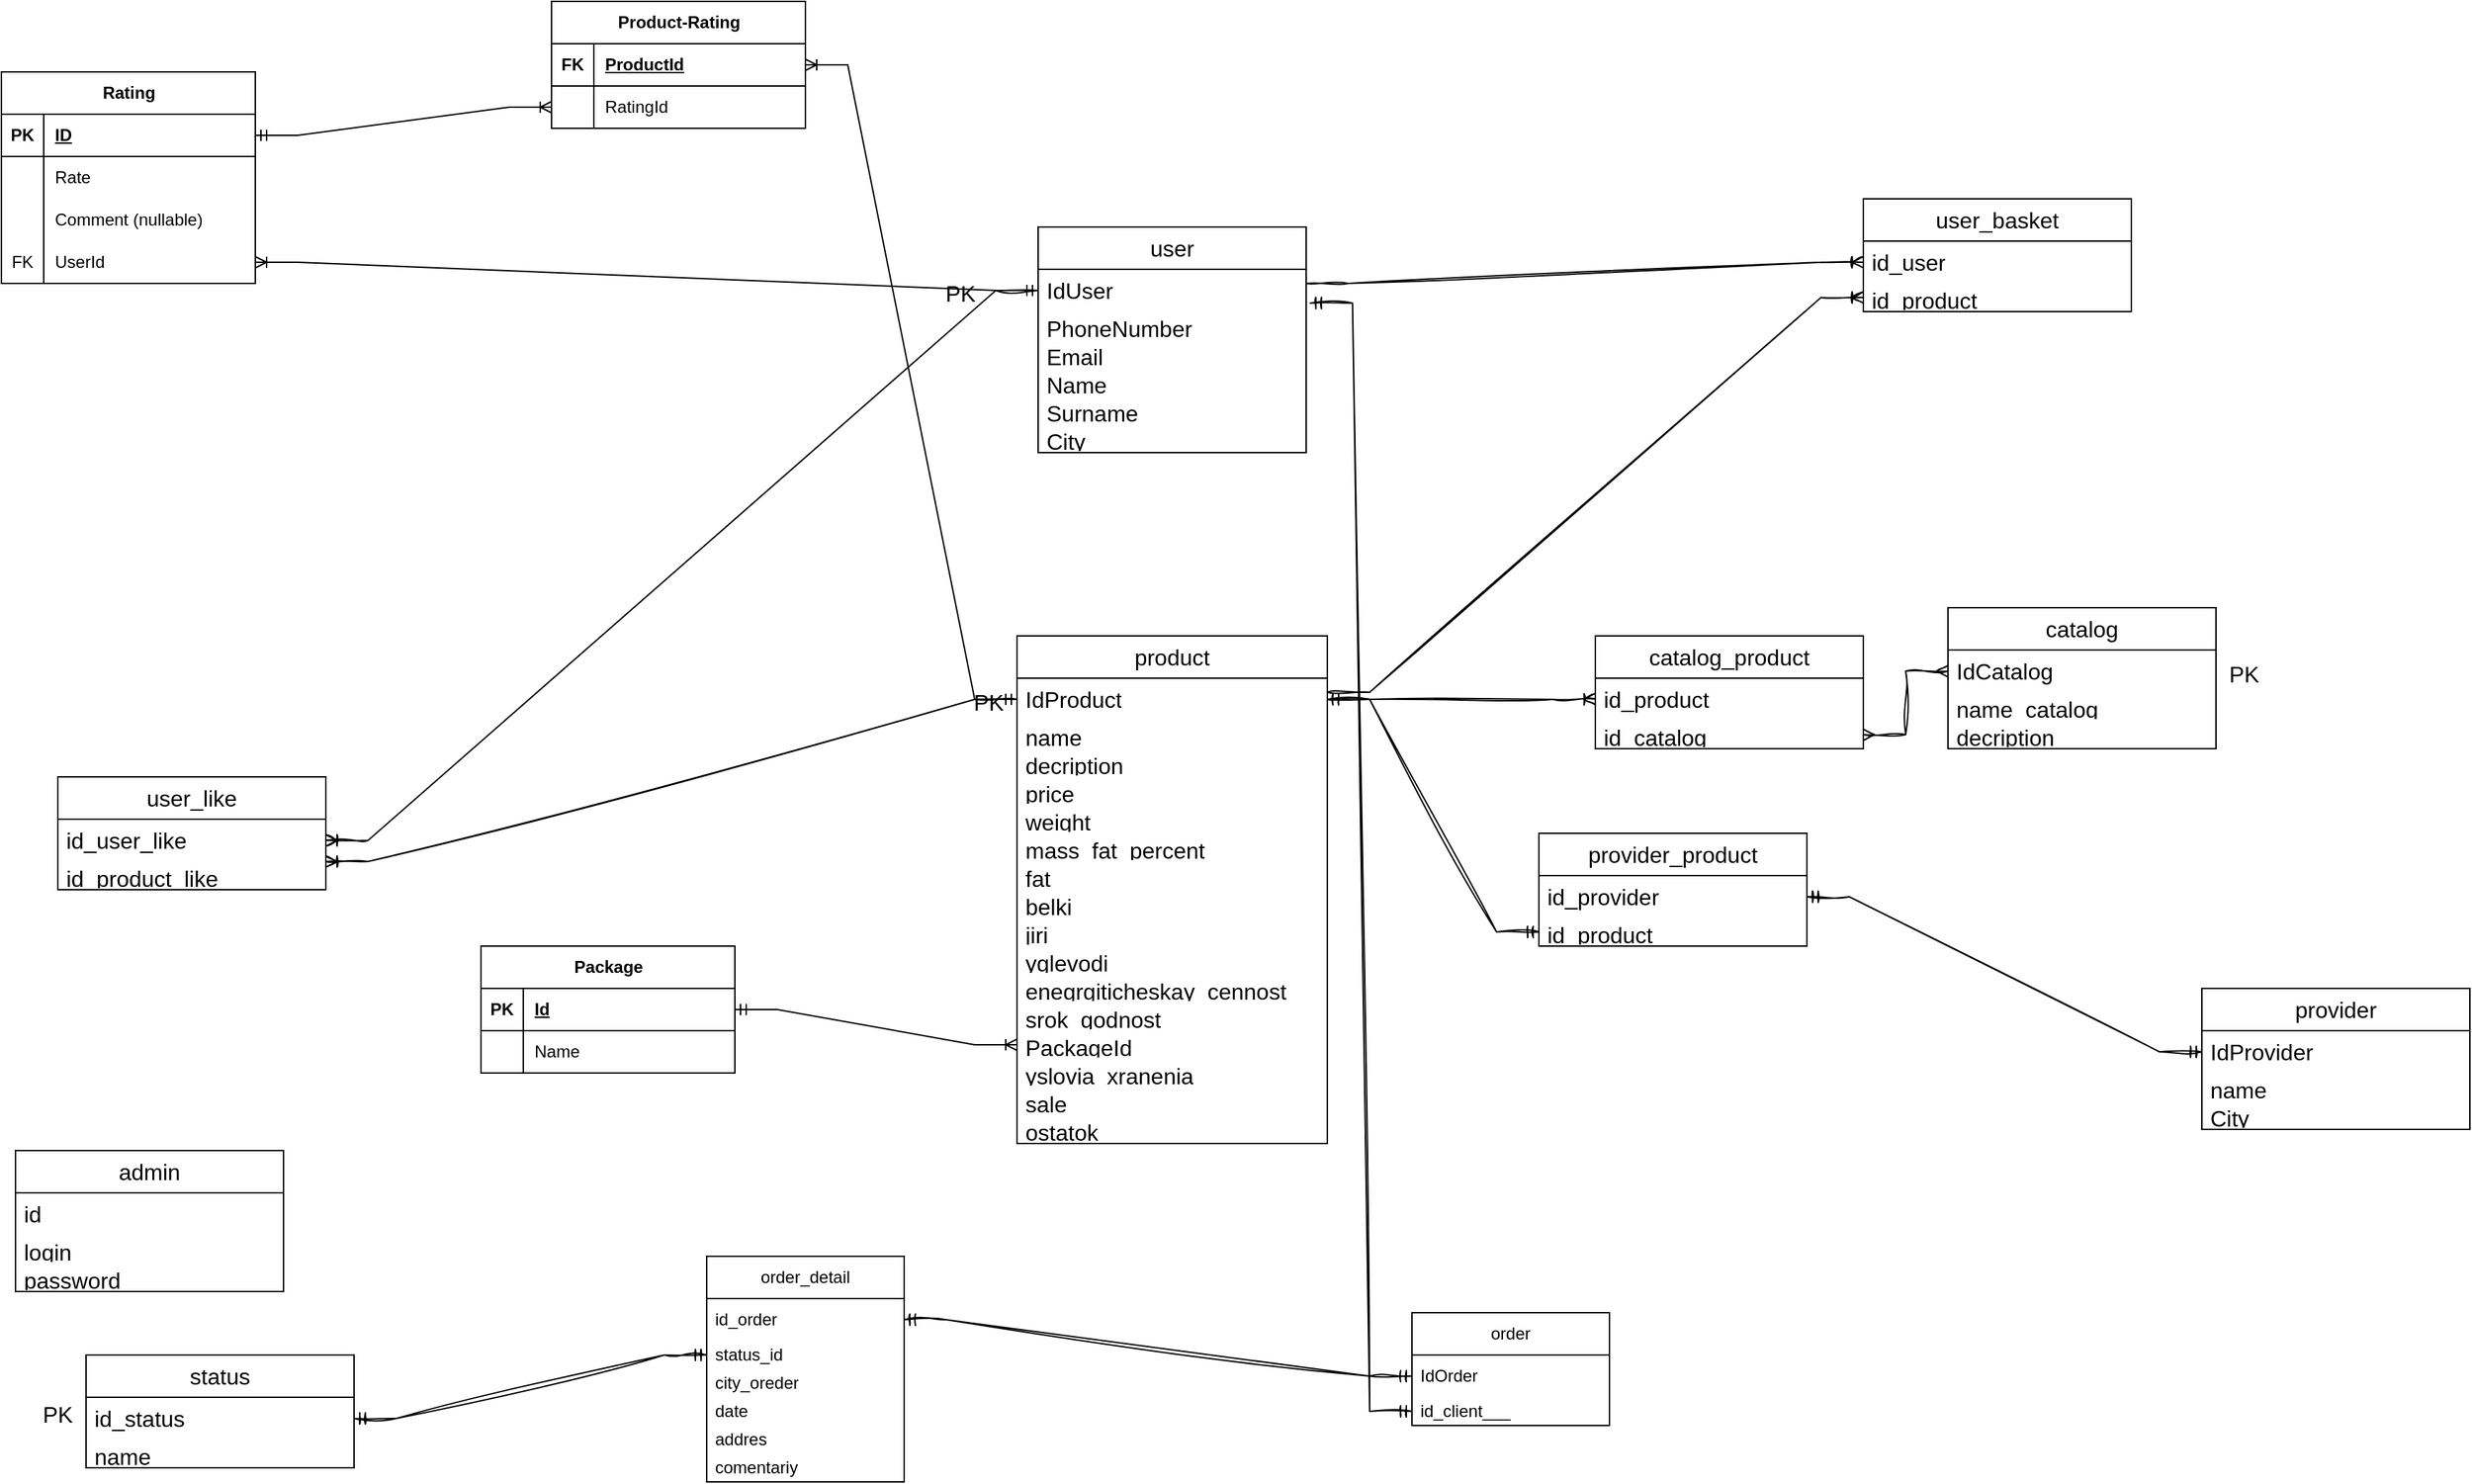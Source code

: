 <mxfile version="22.0.4" type="device">
  <diagram name="Страница — 1" id="9WhRX4E4JsD9WBq3eTZg">
    <mxGraphModel dx="1701" dy="1611" grid="1" gridSize="10" guides="1" tooltips="1" connect="1" arrows="1" fold="1" page="1" pageScale="1" pageWidth="827" pageHeight="1169" math="0" shadow="0">
      <root>
        <mxCell id="0" />
        <mxCell id="1" parent="0" />
        <mxCell id="KAhlrAzQ4yPMb8R67TAE-7" value="user" style="swimlane;fontStyle=0;childLayout=stackLayout;horizontal=1;startSize=30;horizontalStack=0;resizeParent=1;resizeParentMax=0;resizeLast=0;collapsible=1;marginBottom=0;whiteSpace=wrap;html=1;hachureGap=4;fontFamily=Helvetica;fontSize=16;" parent="1" vertex="1">
          <mxGeometry x="295" y="-120" width="190" height="160" as="geometry" />
        </mxCell>
        <mxCell id="KAhlrAzQ4yPMb8R67TAE-8" value="IdUser" style="text;strokeColor=none;fillColor=none;align=left;verticalAlign=middle;spacingLeft=4;spacingRight=4;overflow=hidden;points=[[0,0.5],[1,0.5]];portConstraint=eastwest;rotatable=0;whiteSpace=wrap;html=1;fontSize=16;fontFamily=Helvetica;" parent="KAhlrAzQ4yPMb8R67TAE-7" vertex="1">
          <mxGeometry y="30" width="190" height="30" as="geometry" />
        </mxCell>
        <mxCell id="KAhlrAzQ4yPMb8R67TAE-9" value="PhoneNumber" style="text;strokeColor=none;fillColor=none;align=left;verticalAlign=middle;spacingLeft=4;spacingRight=4;overflow=hidden;points=[[0,0.5],[1,0.5]];portConstraint=eastwest;rotatable=0;whiteSpace=wrap;html=1;fontSize=16;fontFamily=Helvetica;" parent="KAhlrAzQ4yPMb8R67TAE-7" vertex="1">
          <mxGeometry y="60" width="190" height="20" as="geometry" />
        </mxCell>
        <mxCell id="KAhlrAzQ4yPMb8R67TAE-10" value="Email" style="text;strokeColor=none;fillColor=none;align=left;verticalAlign=middle;spacingLeft=4;spacingRight=4;overflow=hidden;points=[[0,0.5],[1,0.5]];portConstraint=eastwest;rotatable=0;whiteSpace=wrap;html=1;fontSize=16;fontFamily=Helvetica;" parent="KAhlrAzQ4yPMb8R67TAE-7" vertex="1">
          <mxGeometry y="80" width="190" height="20" as="geometry" />
        </mxCell>
        <mxCell id="KAhlrAzQ4yPMb8R67TAE-11" value="Name" style="text;strokeColor=none;fillColor=none;align=left;verticalAlign=middle;spacingLeft=4;spacingRight=4;overflow=hidden;points=[[0,0.5],[1,0.5]];portConstraint=eastwest;rotatable=0;whiteSpace=wrap;html=1;fontSize=16;fontFamily=Helvetica;" parent="KAhlrAzQ4yPMb8R67TAE-7" vertex="1">
          <mxGeometry y="100" width="190" height="20" as="geometry" />
        </mxCell>
        <mxCell id="KAhlrAzQ4yPMb8R67TAE-12" value="Surname" style="text;strokeColor=none;fillColor=none;align=left;verticalAlign=middle;spacingLeft=4;spacingRight=4;overflow=hidden;points=[[0,0.5],[1,0.5]];portConstraint=eastwest;rotatable=0;whiteSpace=wrap;html=1;fontSize=16;fontFamily=Helvetica;" parent="KAhlrAzQ4yPMb8R67TAE-7" vertex="1">
          <mxGeometry y="120" width="190" height="20" as="geometry" />
        </mxCell>
        <mxCell id="KAhlrAzQ4yPMb8R67TAE-13" value="City" style="text;strokeColor=none;fillColor=none;align=left;verticalAlign=middle;spacingLeft=4;spacingRight=4;overflow=hidden;points=[[0,0.5],[1,0.5]];portConstraint=eastwest;rotatable=0;whiteSpace=wrap;html=1;fontSize=16;fontFamily=Helvetica;" parent="KAhlrAzQ4yPMb8R67TAE-7" vertex="1">
          <mxGeometry y="140" width="190" height="20" as="geometry" />
        </mxCell>
        <mxCell id="KAhlrAzQ4yPMb8R67TAE-14" value="admin" style="swimlane;fontStyle=0;childLayout=stackLayout;horizontal=1;startSize=30;horizontalStack=0;resizeParent=1;resizeParentMax=0;resizeLast=0;collapsible=1;marginBottom=0;whiteSpace=wrap;html=1;hachureGap=4;fontFamily=Helvetica;fontSize=16;" parent="1" vertex="1">
          <mxGeometry x="-430" y="535" width="190" height="100" as="geometry" />
        </mxCell>
        <mxCell id="KAhlrAzQ4yPMb8R67TAE-15" value="id" style="text;strokeColor=none;fillColor=none;align=left;verticalAlign=middle;spacingLeft=4;spacingRight=4;overflow=hidden;points=[[0,0.5],[1,0.5]];portConstraint=eastwest;rotatable=0;whiteSpace=wrap;html=1;fontSize=16;fontFamily=Helvetica;" parent="KAhlrAzQ4yPMb8R67TAE-14" vertex="1">
          <mxGeometry y="30" width="190" height="30" as="geometry" />
        </mxCell>
        <mxCell id="KAhlrAzQ4yPMb8R67TAE-17" value="login" style="text;strokeColor=none;fillColor=none;align=left;verticalAlign=middle;spacingLeft=4;spacingRight=4;overflow=hidden;points=[[0,0.5],[1,0.5]];portConstraint=eastwest;rotatable=0;whiteSpace=wrap;html=1;fontSize=16;fontFamily=Helvetica;" parent="KAhlrAzQ4yPMb8R67TAE-14" vertex="1">
          <mxGeometry y="60" width="190" height="20" as="geometry" />
        </mxCell>
        <mxCell id="KAhlrAzQ4yPMb8R67TAE-18" value="password" style="text;strokeColor=none;fillColor=none;align=left;verticalAlign=middle;spacingLeft=4;spacingRight=4;overflow=hidden;points=[[0,0.5],[1,0.5]];portConstraint=eastwest;rotatable=0;whiteSpace=wrap;html=1;fontSize=16;fontFamily=Helvetica;" parent="KAhlrAzQ4yPMb8R67TAE-14" vertex="1">
          <mxGeometry y="80" width="190" height="20" as="geometry" />
        </mxCell>
        <mxCell id="KAhlrAzQ4yPMb8R67TAE-21" value="user_basket" style="swimlane;fontStyle=0;childLayout=stackLayout;horizontal=1;startSize=30;horizontalStack=0;resizeParent=1;resizeParentMax=0;resizeLast=0;collapsible=1;marginBottom=0;whiteSpace=wrap;html=1;hachureGap=4;fontFamily=Helvetica;fontSize=16;" parent="1" vertex="1">
          <mxGeometry x="880" y="-140" width="190" height="80" as="geometry" />
        </mxCell>
        <mxCell id="KAhlrAzQ4yPMb8R67TAE-22" value="id_user" style="text;strokeColor=none;fillColor=none;align=left;verticalAlign=middle;spacingLeft=4;spacingRight=4;overflow=hidden;points=[[0,0.5],[1,0.5]];portConstraint=eastwest;rotatable=0;whiteSpace=wrap;html=1;fontSize=16;fontFamily=Helvetica;" parent="KAhlrAzQ4yPMb8R67TAE-21" vertex="1">
          <mxGeometry y="30" width="190" height="30" as="geometry" />
        </mxCell>
        <mxCell id="KAhlrAzQ4yPMb8R67TAE-23" value="id_product" style="text;strokeColor=none;fillColor=none;align=left;verticalAlign=middle;spacingLeft=4;spacingRight=4;overflow=hidden;points=[[0,0.5],[1,0.5]];portConstraint=eastwest;rotatable=0;whiteSpace=wrap;html=1;fontSize=16;fontFamily=Helvetica;" parent="KAhlrAzQ4yPMb8R67TAE-21" vertex="1">
          <mxGeometry y="60" width="190" height="20" as="geometry" />
        </mxCell>
        <mxCell id="KAhlrAzQ4yPMb8R67TAE-28" value="product" style="swimlane;fontStyle=0;childLayout=stackLayout;horizontal=1;startSize=30;horizontalStack=0;resizeParent=1;resizeParentMax=0;resizeLast=0;collapsible=1;marginBottom=0;whiteSpace=wrap;html=1;hachureGap=4;fontFamily=Helvetica;fontSize=16;" parent="1" vertex="1">
          <mxGeometry x="280" y="170" width="220" height="360" as="geometry" />
        </mxCell>
        <mxCell id="KAhlrAzQ4yPMb8R67TAE-29" value="IdProduct" style="text;strokeColor=none;fillColor=none;align=left;verticalAlign=middle;spacingLeft=4;spacingRight=4;overflow=hidden;points=[[0,0.5],[1,0.5]];portConstraint=eastwest;rotatable=0;whiteSpace=wrap;html=1;fontSize=16;fontFamily=Helvetica;" parent="KAhlrAzQ4yPMb8R67TAE-28" vertex="1">
          <mxGeometry y="30" width="220" height="30" as="geometry" />
        </mxCell>
        <mxCell id="KAhlrAzQ4yPMb8R67TAE-33" value="name" style="text;strokeColor=none;fillColor=none;align=left;verticalAlign=middle;spacingLeft=4;spacingRight=4;overflow=hidden;points=[[0,0.5],[1,0.5]];portConstraint=eastwest;rotatable=0;whiteSpace=wrap;html=1;fontSize=16;fontFamily=Helvetica;" parent="KAhlrAzQ4yPMb8R67TAE-28" vertex="1">
          <mxGeometry y="60" width="220" height="20" as="geometry" />
        </mxCell>
        <mxCell id="KAhlrAzQ4yPMb8R67TAE-30" value="decription" style="text;strokeColor=none;fillColor=none;align=left;verticalAlign=middle;spacingLeft=4;spacingRight=4;overflow=hidden;points=[[0,0.5],[1,0.5]];portConstraint=eastwest;rotatable=0;whiteSpace=wrap;html=1;fontSize=16;fontFamily=Helvetica;" parent="KAhlrAzQ4yPMb8R67TAE-28" vertex="1">
          <mxGeometry y="80" width="220" height="20" as="geometry" />
        </mxCell>
        <mxCell id="KAhlrAzQ4yPMb8R67TAE-34" value="price" style="text;strokeColor=none;fillColor=none;align=left;verticalAlign=middle;spacingLeft=4;spacingRight=4;overflow=hidden;points=[[0,0.5],[1,0.5]];portConstraint=eastwest;rotatable=0;whiteSpace=wrap;html=1;fontSize=16;fontFamily=Helvetica;" parent="KAhlrAzQ4yPMb8R67TAE-28" vertex="1">
          <mxGeometry y="100" width="220" height="20" as="geometry" />
        </mxCell>
        <mxCell id="KAhlrAzQ4yPMb8R67TAE-35" value="weight" style="text;strokeColor=none;fillColor=none;align=left;verticalAlign=middle;spacingLeft=4;spacingRight=4;overflow=hidden;points=[[0,0.5],[1,0.5]];portConstraint=eastwest;rotatable=0;whiteSpace=wrap;html=1;fontSize=16;fontFamily=Helvetica;" parent="KAhlrAzQ4yPMb8R67TAE-28" vertex="1">
          <mxGeometry y="120" width="220" height="20" as="geometry" />
        </mxCell>
        <mxCell id="KAhlrAzQ4yPMb8R67TAE-36" value="mass_fat_percent" style="text;strokeColor=none;fillColor=none;align=left;verticalAlign=middle;spacingLeft=4;spacingRight=4;overflow=hidden;points=[[0,0.5],[1,0.5]];portConstraint=eastwest;rotatable=0;whiteSpace=wrap;html=1;fontSize=16;fontFamily=Helvetica;" parent="KAhlrAzQ4yPMb8R67TAE-28" vertex="1">
          <mxGeometry y="140" width="220" height="20" as="geometry" />
        </mxCell>
        <mxCell id="KAhlrAzQ4yPMb8R67TAE-37" value="fat" style="text;strokeColor=none;fillColor=none;align=left;verticalAlign=middle;spacingLeft=4;spacingRight=4;overflow=hidden;points=[[0,0.5],[1,0.5]];portConstraint=eastwest;rotatable=0;whiteSpace=wrap;html=1;fontSize=16;fontFamily=Helvetica;" parent="KAhlrAzQ4yPMb8R67TAE-28" vertex="1">
          <mxGeometry y="160" width="220" height="20" as="geometry" />
        </mxCell>
        <mxCell id="KAhlrAzQ4yPMb8R67TAE-38" value="belki" style="text;strokeColor=none;fillColor=none;align=left;verticalAlign=middle;spacingLeft=4;spacingRight=4;overflow=hidden;points=[[0,0.5],[1,0.5]];portConstraint=eastwest;rotatable=0;whiteSpace=wrap;html=1;fontSize=16;fontFamily=Helvetica;" parent="KAhlrAzQ4yPMb8R67TAE-28" vertex="1">
          <mxGeometry y="180" width="220" height="20" as="geometry" />
        </mxCell>
        <mxCell id="KAhlrAzQ4yPMb8R67TAE-39" value="jiri" style="text;strokeColor=none;fillColor=none;align=left;verticalAlign=middle;spacingLeft=4;spacingRight=4;overflow=hidden;points=[[0,0.5],[1,0.5]];portConstraint=eastwest;rotatable=0;whiteSpace=wrap;html=1;fontSize=16;fontFamily=Helvetica;" parent="KAhlrAzQ4yPMb8R67TAE-28" vertex="1">
          <mxGeometry y="200" width="220" height="20" as="geometry" />
        </mxCell>
        <mxCell id="KAhlrAzQ4yPMb8R67TAE-40" value="yglevodi" style="text;strokeColor=none;fillColor=none;align=left;verticalAlign=middle;spacingLeft=4;spacingRight=4;overflow=hidden;points=[[0,0.5],[1,0.5]];portConstraint=eastwest;rotatable=0;whiteSpace=wrap;html=1;fontSize=16;fontFamily=Helvetica;" parent="KAhlrAzQ4yPMb8R67TAE-28" vertex="1">
          <mxGeometry y="220" width="220" height="20" as="geometry" />
        </mxCell>
        <mxCell id="KAhlrAzQ4yPMb8R67TAE-41" value="enegrgiticheskay_cennost" style="text;strokeColor=none;fillColor=none;align=left;verticalAlign=middle;spacingLeft=4;spacingRight=4;overflow=hidden;points=[[0,0.5],[1,0.5]];portConstraint=eastwest;rotatable=0;whiteSpace=wrap;html=1;fontSize=16;fontFamily=Helvetica;" parent="KAhlrAzQ4yPMb8R67TAE-28" vertex="1">
          <mxGeometry y="240" width="220" height="20" as="geometry" />
        </mxCell>
        <mxCell id="KAhlrAzQ4yPMb8R67TAE-42" value="srok_godnost" style="text;strokeColor=none;fillColor=none;align=left;verticalAlign=middle;spacingLeft=4;spacingRight=4;overflow=hidden;points=[[0,0.5],[1,0.5]];portConstraint=eastwest;rotatable=0;whiteSpace=wrap;html=1;fontSize=16;fontFamily=Helvetica;" parent="KAhlrAzQ4yPMb8R67TAE-28" vertex="1">
          <mxGeometry y="260" width="220" height="20" as="geometry" />
        </mxCell>
        <mxCell id="KAhlrAzQ4yPMb8R67TAE-43" value="PackageId" style="text;strokeColor=none;fillColor=none;align=left;verticalAlign=middle;spacingLeft=4;spacingRight=4;overflow=hidden;points=[[0,0.5],[1,0.5]];portConstraint=eastwest;rotatable=0;whiteSpace=wrap;html=1;fontSize=16;fontFamily=Helvetica;" parent="KAhlrAzQ4yPMb8R67TAE-28" vertex="1">
          <mxGeometry y="280" width="220" height="20" as="geometry" />
        </mxCell>
        <mxCell id="KAhlrAzQ4yPMb8R67TAE-44" value="yslovia_xranenia" style="text;strokeColor=none;fillColor=none;align=left;verticalAlign=middle;spacingLeft=4;spacingRight=4;overflow=hidden;points=[[0,0.5],[1,0.5]];portConstraint=eastwest;rotatable=0;whiteSpace=wrap;html=1;fontSize=16;fontFamily=Helvetica;" parent="KAhlrAzQ4yPMb8R67TAE-28" vertex="1">
          <mxGeometry y="300" width="220" height="20" as="geometry" />
        </mxCell>
        <mxCell id="wqo8JeMT_6ZInJvY4wni-1" value="sale" style="text;strokeColor=none;fillColor=none;align=left;verticalAlign=middle;spacingLeft=4;spacingRight=4;overflow=hidden;points=[[0,0.5],[1,0.5]];portConstraint=eastwest;rotatable=0;whiteSpace=wrap;html=1;fontSize=16;fontFamily=Helvetica;" parent="KAhlrAzQ4yPMb8R67TAE-28" vertex="1">
          <mxGeometry y="320" width="220" height="20" as="geometry" />
        </mxCell>
        <mxCell id="wqo8JeMT_6ZInJvY4wni-2" value="ostatok" style="text;strokeColor=none;fillColor=none;align=left;verticalAlign=middle;spacingLeft=4;spacingRight=4;overflow=hidden;points=[[0,0.5],[1,0.5]];portConstraint=eastwest;rotatable=0;whiteSpace=wrap;html=1;fontSize=16;fontFamily=Helvetica;" parent="KAhlrAzQ4yPMb8R67TAE-28" vertex="1">
          <mxGeometry y="340" width="220" height="20" as="geometry" />
        </mxCell>
        <mxCell id="KAhlrAzQ4yPMb8R67TAE-49" value="user_like" style="swimlane;fontStyle=0;childLayout=stackLayout;horizontal=1;startSize=30;horizontalStack=0;resizeParent=1;resizeParentMax=0;resizeLast=0;collapsible=1;marginBottom=0;whiteSpace=wrap;html=1;hachureGap=4;fontFamily=Helvetica;fontSize=16;" parent="1" vertex="1">
          <mxGeometry x="-400" y="270" width="190" height="80" as="geometry" />
        </mxCell>
        <mxCell id="KAhlrAzQ4yPMb8R67TAE-50" value="id_user_like" style="text;strokeColor=none;fillColor=none;align=left;verticalAlign=middle;spacingLeft=4;spacingRight=4;overflow=hidden;points=[[0,0.5],[1,0.5]];portConstraint=eastwest;rotatable=0;whiteSpace=wrap;html=1;fontSize=16;fontFamily=Helvetica;" parent="KAhlrAzQ4yPMb8R67TAE-49" vertex="1">
          <mxGeometry y="30" width="190" height="30" as="geometry" />
        </mxCell>
        <mxCell id="KAhlrAzQ4yPMb8R67TAE-51" value="id_product_like" style="text;strokeColor=none;fillColor=none;align=left;verticalAlign=middle;spacingLeft=4;spacingRight=4;overflow=hidden;points=[[0,0.5],[1,0.5]];portConstraint=eastwest;rotatable=0;whiteSpace=wrap;html=1;fontSize=16;fontFamily=Helvetica;" parent="KAhlrAzQ4yPMb8R67TAE-49" vertex="1">
          <mxGeometry y="60" width="190" height="20" as="geometry" />
        </mxCell>
        <mxCell id="KAhlrAzQ4yPMb8R67TAE-53" value="catalog" style="swimlane;fontStyle=0;childLayout=stackLayout;horizontal=1;startSize=30;horizontalStack=0;resizeParent=1;resizeParentMax=0;resizeLast=0;collapsible=1;marginBottom=0;whiteSpace=wrap;html=1;hachureGap=4;fontFamily=Helvetica;fontSize=16;" parent="1" vertex="1">
          <mxGeometry x="940" y="150" width="190" height="100" as="geometry" />
        </mxCell>
        <mxCell id="KAhlrAzQ4yPMb8R67TAE-54" value="IdCatalog" style="text;strokeColor=none;fillColor=none;align=left;verticalAlign=middle;spacingLeft=4;spacingRight=4;overflow=hidden;points=[[0,0.5],[1,0.5]];portConstraint=eastwest;rotatable=0;whiteSpace=wrap;html=1;fontSize=16;fontFamily=Helvetica;" parent="KAhlrAzQ4yPMb8R67TAE-53" vertex="1">
          <mxGeometry y="30" width="190" height="30" as="geometry" />
        </mxCell>
        <mxCell id="KAhlrAzQ4yPMb8R67TAE-55" value="name_catalog" style="text;strokeColor=none;fillColor=none;align=left;verticalAlign=middle;spacingLeft=4;spacingRight=4;overflow=hidden;points=[[0,0.5],[1,0.5]];portConstraint=eastwest;rotatable=0;whiteSpace=wrap;html=1;fontSize=16;fontFamily=Helvetica;" parent="KAhlrAzQ4yPMb8R67TAE-53" vertex="1">
          <mxGeometry y="60" width="190" height="20" as="geometry" />
        </mxCell>
        <mxCell id="KAhlrAzQ4yPMb8R67TAE-56" value="decription" style="text;strokeColor=none;fillColor=none;align=left;verticalAlign=middle;spacingLeft=4;spacingRight=4;overflow=hidden;points=[[0,0.5],[1,0.5]];portConstraint=eastwest;rotatable=0;whiteSpace=wrap;html=1;fontSize=16;fontFamily=Helvetica;" parent="KAhlrAzQ4yPMb8R67TAE-53" vertex="1">
          <mxGeometry y="80" width="190" height="20" as="geometry" />
        </mxCell>
        <mxCell id="KAhlrAzQ4yPMb8R67TAE-58" value="provider_product" style="swimlane;fontStyle=0;childLayout=stackLayout;horizontal=1;startSize=30;horizontalStack=0;resizeParent=1;resizeParentMax=0;resizeLast=0;collapsible=1;marginBottom=0;whiteSpace=wrap;html=1;hachureGap=4;fontFamily=Helvetica;fontSize=16;" parent="1" vertex="1">
          <mxGeometry x="650" y="310" width="190" height="80" as="geometry" />
        </mxCell>
        <mxCell id="KAhlrAzQ4yPMb8R67TAE-59" value="id_provider" style="text;strokeColor=none;fillColor=none;align=left;verticalAlign=middle;spacingLeft=4;spacingRight=4;overflow=hidden;points=[[0,0.5],[1,0.5]];portConstraint=eastwest;rotatable=0;whiteSpace=wrap;html=1;fontSize=16;fontFamily=Helvetica;" parent="KAhlrAzQ4yPMb8R67TAE-58" vertex="1">
          <mxGeometry y="30" width="190" height="30" as="geometry" />
        </mxCell>
        <mxCell id="KAhlrAzQ4yPMb8R67TAE-60" value="id_product" style="text;strokeColor=none;fillColor=none;align=left;verticalAlign=middle;spacingLeft=4;spacingRight=4;overflow=hidden;points=[[0,0.5],[1,0.5]];portConstraint=eastwest;rotatable=0;whiteSpace=wrap;html=1;fontSize=16;fontFamily=Helvetica;" parent="KAhlrAzQ4yPMb8R67TAE-58" vertex="1">
          <mxGeometry y="60" width="190" height="20" as="geometry" />
        </mxCell>
        <mxCell id="KAhlrAzQ4yPMb8R67TAE-62" value="provider" style="swimlane;fontStyle=0;childLayout=stackLayout;horizontal=1;startSize=30;horizontalStack=0;resizeParent=1;resizeParentMax=0;resizeLast=0;collapsible=1;marginBottom=0;whiteSpace=wrap;html=1;hachureGap=4;fontFamily=Helvetica;fontSize=16;" parent="1" vertex="1">
          <mxGeometry x="1120" y="420" width="190" height="100" as="geometry" />
        </mxCell>
        <mxCell id="KAhlrAzQ4yPMb8R67TAE-63" value="IdProvider" style="text;strokeColor=none;fillColor=none;align=left;verticalAlign=middle;spacingLeft=4;spacingRight=4;overflow=hidden;points=[[0,0.5],[1,0.5]];portConstraint=eastwest;rotatable=0;whiteSpace=wrap;html=1;fontSize=16;fontFamily=Helvetica;" parent="KAhlrAzQ4yPMb8R67TAE-62" vertex="1">
          <mxGeometry y="30" width="190" height="30" as="geometry" />
        </mxCell>
        <mxCell id="kQX46YKW3knLkRu3KK91-84" value="name" style="text;strokeColor=none;fillColor=none;align=left;verticalAlign=middle;spacingLeft=4;spacingRight=4;overflow=hidden;points=[[0,0.5],[1,0.5]];portConstraint=eastwest;rotatable=0;whiteSpace=wrap;html=1;fontSize=16;fontFamily=Helvetica;" parent="KAhlrAzQ4yPMb8R67TAE-62" vertex="1">
          <mxGeometry y="60" width="190" height="20" as="geometry" />
        </mxCell>
        <mxCell id="KAhlrAzQ4yPMb8R67TAE-64" value="City" style="text;strokeColor=none;fillColor=none;align=left;verticalAlign=middle;spacingLeft=4;spacingRight=4;overflow=hidden;points=[[0,0.5],[1,0.5]];portConstraint=eastwest;rotatable=0;whiteSpace=wrap;html=1;fontSize=16;fontFamily=Helvetica;" parent="KAhlrAzQ4yPMb8R67TAE-62" vertex="1">
          <mxGeometry y="80" width="190" height="20" as="geometry" />
        </mxCell>
        <mxCell id="KAhlrAzQ4yPMb8R67TAE-72" value="status" style="swimlane;fontStyle=0;childLayout=stackLayout;horizontal=1;startSize=30;horizontalStack=0;resizeParent=1;resizeParentMax=0;resizeLast=0;collapsible=1;marginBottom=0;whiteSpace=wrap;html=1;hachureGap=4;fontFamily=Helvetica;fontSize=16;" parent="1" vertex="1">
          <mxGeometry x="-380" y="680" width="190" height="80" as="geometry" />
        </mxCell>
        <mxCell id="KAhlrAzQ4yPMb8R67TAE-73" value="id_status" style="text;strokeColor=none;fillColor=none;align=left;verticalAlign=middle;spacingLeft=4;spacingRight=4;overflow=hidden;points=[[0,0.5],[1,0.5]];portConstraint=eastwest;rotatable=0;whiteSpace=wrap;html=1;fontSize=16;fontFamily=Helvetica;" parent="KAhlrAzQ4yPMb8R67TAE-72" vertex="1">
          <mxGeometry y="30" width="190" height="30" as="geometry" />
        </mxCell>
        <mxCell id="KAhlrAzQ4yPMb8R67TAE-74" value="name" style="text;strokeColor=none;fillColor=none;align=left;verticalAlign=middle;spacingLeft=4;spacingRight=4;overflow=hidden;points=[[0,0.5],[1,0.5]];portConstraint=eastwest;rotatable=0;whiteSpace=wrap;html=1;fontSize=16;fontFamily=Helvetica;" parent="KAhlrAzQ4yPMb8R67TAE-72" vertex="1">
          <mxGeometry y="60" width="190" height="20" as="geometry" />
        </mxCell>
        <mxCell id="KAhlrAzQ4yPMb8R67TAE-75" value="order_detail" style="swimlane;fontStyle=0;childLayout=stackLayout;horizontal=1;startSize=30;horizontalStack=0;resizeParent=1;resizeParentMax=0;resizeLast=0;collapsible=1;marginBottom=0;whiteSpace=wrap;html=1;fontFamily=Helvetica;" parent="1" vertex="1">
          <mxGeometry x="60" y="610" width="140" height="160" as="geometry" />
        </mxCell>
        <mxCell id="KAhlrAzQ4yPMb8R67TAE-76" value="id_order" style="text;strokeColor=none;fillColor=none;align=left;verticalAlign=middle;spacingLeft=4;spacingRight=4;overflow=hidden;points=[[0,0.5],[1,0.5]];portConstraint=eastwest;rotatable=0;whiteSpace=wrap;html=1;fontFamily=Helvetica;" parent="KAhlrAzQ4yPMb8R67TAE-75" vertex="1">
          <mxGeometry y="30" width="140" height="30" as="geometry" />
        </mxCell>
        <mxCell id="KAhlrAzQ4yPMb8R67TAE-78" value="status_id" style="text;strokeColor=none;fillColor=none;align=left;verticalAlign=middle;spacingLeft=4;spacingRight=4;overflow=hidden;points=[[0,0.5],[1,0.5]];portConstraint=eastwest;rotatable=0;whiteSpace=wrap;html=1;fontFamily=Helvetica;" parent="KAhlrAzQ4yPMb8R67TAE-75" vertex="1">
          <mxGeometry y="60" width="140" height="20" as="geometry" />
        </mxCell>
        <mxCell id="KAhlrAzQ4yPMb8R67TAE-101" value="city_oreder" style="text;strokeColor=none;fillColor=none;align=left;verticalAlign=middle;spacingLeft=4;spacingRight=4;overflow=hidden;points=[[0,0.5],[1,0.5]];portConstraint=eastwest;rotatable=0;whiteSpace=wrap;html=1;fontFamily=Helvetica;" parent="KAhlrAzQ4yPMb8R67TAE-75" vertex="1">
          <mxGeometry y="80" width="140" height="20" as="geometry" />
        </mxCell>
        <mxCell id="KAhlrAzQ4yPMb8R67TAE-102" value="date" style="text;strokeColor=none;fillColor=none;align=left;verticalAlign=middle;spacingLeft=4;spacingRight=4;overflow=hidden;points=[[0,0.5],[1,0.5]];portConstraint=eastwest;rotatable=0;whiteSpace=wrap;html=1;fontFamily=Helvetica;" parent="KAhlrAzQ4yPMb8R67TAE-75" vertex="1">
          <mxGeometry y="100" width="140" height="20" as="geometry" />
        </mxCell>
        <mxCell id="KAhlrAzQ4yPMb8R67TAE-124" value="addres" style="text;strokeColor=none;fillColor=none;align=left;verticalAlign=middle;spacingLeft=4;spacingRight=4;overflow=hidden;points=[[0,0.5],[1,0.5]];portConstraint=eastwest;rotatable=0;whiteSpace=wrap;html=1;fontFamily=Helvetica;" parent="KAhlrAzQ4yPMb8R67TAE-75" vertex="1">
          <mxGeometry y="120" width="140" height="20" as="geometry" />
        </mxCell>
        <mxCell id="KAhlrAzQ4yPMb8R67TAE-125" value="comentariy" style="text;strokeColor=none;fillColor=none;align=left;verticalAlign=middle;spacingLeft=4;spacingRight=4;overflow=hidden;points=[[0,0.5],[1,0.5]];portConstraint=eastwest;rotatable=0;whiteSpace=wrap;html=1;fontFamily=Helvetica;" parent="KAhlrAzQ4yPMb8R67TAE-75" vertex="1">
          <mxGeometry y="140" width="140" height="20" as="geometry" />
        </mxCell>
        <mxCell id="KAhlrAzQ4yPMb8R67TAE-80" value="" style="edgeStyle=entityRelationEdgeStyle;fontSize=12;html=1;endArrow=ERoneToMany;rounded=0;sketch=1;hachureGap=4;jiggle=2;curveFitting=1;fontFamily=Helvetica;exitX=1;exitY=0.25;exitDx=0;exitDy=0;entryX=0;entryY=0.5;entryDx=0;entryDy=0;" parent="1" source="KAhlrAzQ4yPMb8R67TAE-7" target="KAhlrAzQ4yPMb8R67TAE-22" edge="1">
          <mxGeometry width="100" height="100" relative="1" as="geometry">
            <mxPoint x="-30" y="-30" as="sourcePoint" />
            <mxPoint x="70" y="-130" as="targetPoint" />
          </mxGeometry>
        </mxCell>
        <mxCell id="KAhlrAzQ4yPMb8R67TAE-81" value="" style="edgeStyle=entityRelationEdgeStyle;fontSize=12;html=1;endArrow=ERoneToMany;rounded=0;sketch=1;hachureGap=4;jiggle=2;curveFitting=1;fontFamily=Helvetica;exitX=0;exitY=0.5;exitDx=0;exitDy=0;entryX=1;entryY=0.5;entryDx=0;entryDy=0;" parent="1" source="KAhlrAzQ4yPMb8R67TAE-8" target="KAhlrAzQ4yPMb8R67TAE-50" edge="1">
          <mxGeometry width="100" height="100" relative="1" as="geometry">
            <mxPoint x="170" y="110" as="sourcePoint" />
            <mxPoint x="260" y="-45" as="targetPoint" />
          </mxGeometry>
        </mxCell>
        <mxCell id="KAhlrAzQ4yPMb8R67TAE-82" value="" style="edgeStyle=entityRelationEdgeStyle;fontSize=12;html=1;endArrow=ERoneToMany;rounded=0;sketch=1;hachureGap=4;jiggle=2;curveFitting=1;fontFamily=Helvetica;exitX=0;exitY=0.5;exitDx=0;exitDy=0;entryX=1;entryY=0.75;entryDx=0;entryDy=0;" parent="1" source="KAhlrAzQ4yPMb8R67TAE-29" target="KAhlrAzQ4yPMb8R67TAE-49" edge="1">
          <mxGeometry width="100" height="100" relative="1" as="geometry">
            <mxPoint x="-20" y="115" as="sourcePoint" />
            <mxPoint x="-50" y="360" as="targetPoint" />
          </mxGeometry>
        </mxCell>
        <mxCell id="KAhlrAzQ4yPMb8R67TAE-88" value="catalog_product" style="swimlane;fontStyle=0;childLayout=stackLayout;horizontal=1;startSize=30;horizontalStack=0;resizeParent=1;resizeParentMax=0;resizeLast=0;collapsible=1;marginBottom=0;whiteSpace=wrap;html=1;hachureGap=4;fontFamily=Helvetica;fontSize=16;" parent="1" vertex="1">
          <mxGeometry x="690" y="170" width="190" height="80" as="geometry" />
        </mxCell>
        <mxCell id="KAhlrAzQ4yPMb8R67TAE-89" value="id_product" style="text;strokeColor=none;fillColor=none;align=left;verticalAlign=middle;spacingLeft=4;spacingRight=4;overflow=hidden;points=[[0,0.5],[1,0.5]];portConstraint=eastwest;rotatable=0;whiteSpace=wrap;html=1;fontSize=16;fontFamily=Helvetica;" parent="KAhlrAzQ4yPMb8R67TAE-88" vertex="1">
          <mxGeometry y="30" width="190" height="30" as="geometry" />
        </mxCell>
        <mxCell id="KAhlrAzQ4yPMb8R67TAE-90" value="id_catalog" style="text;strokeColor=none;fillColor=none;align=left;verticalAlign=middle;spacingLeft=4;spacingRight=4;overflow=hidden;points=[[0,0.5],[1,0.5]];portConstraint=eastwest;rotatable=0;whiteSpace=wrap;html=1;fontSize=16;fontFamily=Helvetica;" parent="KAhlrAzQ4yPMb8R67TAE-88" vertex="1">
          <mxGeometry y="60" width="190" height="20" as="geometry" />
        </mxCell>
        <mxCell id="KAhlrAzQ4yPMb8R67TAE-92" value="" style="edgeStyle=entityRelationEdgeStyle;fontSize=12;html=1;endArrow=ERoneToMany;rounded=0;sketch=1;hachureGap=4;jiggle=2;curveFitting=1;fontFamily=Helvetica;exitX=1;exitY=0.5;exitDx=0;exitDy=0;entryX=0;entryY=0.5;entryDx=0;entryDy=0;" parent="1" source="KAhlrAzQ4yPMb8R67TAE-29" target="KAhlrAzQ4yPMb8R67TAE-89" edge="1">
          <mxGeometry width="100" height="100" relative="1" as="geometry">
            <mxPoint x="290" y="225" as="sourcePoint" />
            <mxPoint x="-80" y="350" as="targetPoint" />
          </mxGeometry>
        </mxCell>
        <mxCell id="KAhlrAzQ4yPMb8R67TAE-93" value="" style="edgeStyle=entityRelationEdgeStyle;fontSize=12;html=1;endArrow=ERmany;startArrow=ERmany;rounded=0;sketch=1;hachureGap=4;jiggle=2;curveFitting=1;fontFamily=Helvetica;exitX=0;exitY=0.5;exitDx=0;exitDy=0;entryX=1;entryY=0.5;entryDx=0;entryDy=0;" parent="1" source="KAhlrAzQ4yPMb8R67TAE-54" target="KAhlrAzQ4yPMb8R67TAE-90" edge="1">
          <mxGeometry width="100" height="100" relative="1" as="geometry">
            <mxPoint x="460" y="530" as="sourcePoint" />
            <mxPoint x="780" y="580" as="targetPoint" />
          </mxGeometry>
        </mxCell>
        <mxCell id="KAhlrAzQ4yPMb8R67TAE-94" value="order" style="swimlane;fontStyle=0;childLayout=stackLayout;horizontal=1;startSize=30;horizontalStack=0;resizeParent=1;resizeParentMax=0;resizeLast=0;collapsible=1;marginBottom=0;whiteSpace=wrap;html=1;fontFamily=Helvetica;" parent="1" vertex="1">
          <mxGeometry x="560" y="650" width="140" height="80" as="geometry" />
        </mxCell>
        <mxCell id="KAhlrAzQ4yPMb8R67TAE-95" value="IdOrder" style="text;strokeColor=none;fillColor=none;align=left;verticalAlign=middle;spacingLeft=4;spacingRight=4;overflow=hidden;points=[[0,0.5],[1,0.5]];portConstraint=eastwest;rotatable=0;whiteSpace=wrap;html=1;fontFamily=Helvetica;" parent="KAhlrAzQ4yPMb8R67TAE-94" vertex="1">
          <mxGeometry y="30" width="140" height="30" as="geometry" />
        </mxCell>
        <mxCell id="KAhlrAzQ4yPMb8R67TAE-96" value="id_client___" style="text;strokeColor=none;fillColor=none;align=left;verticalAlign=middle;spacingLeft=4;spacingRight=4;overflow=hidden;points=[[0,0.5],[1,0.5]];portConstraint=eastwest;rotatable=0;whiteSpace=wrap;html=1;fontFamily=Helvetica;" parent="KAhlrAzQ4yPMb8R67TAE-94" vertex="1">
          <mxGeometry y="60" width="140" height="20" as="geometry" />
        </mxCell>
        <mxCell id="KAhlrAzQ4yPMb8R67TAE-98" value="" style="edgeStyle=entityRelationEdgeStyle;fontSize=12;html=1;endArrow=ERmandOne;startArrow=ERmandOne;rounded=0;sketch=1;hachureGap=4;jiggle=2;curveFitting=1;fontFamily=Helvetica;entryX=1;entryY=0.5;entryDx=0;entryDy=0;exitX=0;exitY=0.5;exitDx=0;exitDy=0;" parent="1" source="KAhlrAzQ4yPMb8R67TAE-95" target="KAhlrAzQ4yPMb8R67TAE-76" edge="1">
          <mxGeometry width="100" height="100" relative="1" as="geometry">
            <mxPoint x="40" y="670" as="sourcePoint" />
            <mxPoint x="140" y="570" as="targetPoint" />
          </mxGeometry>
        </mxCell>
        <mxCell id="KAhlrAzQ4yPMb8R67TAE-100" value="" style="edgeStyle=entityRelationEdgeStyle;fontSize=12;html=1;endArrow=ERmandOne;startArrow=ERmandOne;rounded=0;sketch=1;hachureGap=4;jiggle=2;curveFitting=1;fontFamily=Helvetica;entryX=0;entryY=0.5;entryDx=0;entryDy=0;exitX=1;exitY=0.5;exitDx=0;exitDy=0;" parent="1" source="KAhlrAzQ4yPMb8R67TAE-73" target="KAhlrAzQ4yPMb8R67TAE-78" edge="1">
          <mxGeometry width="100" height="100" relative="1" as="geometry">
            <mxPoint x="-210" y="760" as="sourcePoint" />
            <mxPoint x="140" y="670" as="targetPoint" />
            <Array as="points">
              <mxPoint x="-140" y="730" />
              <mxPoint x="-150" y="730" />
              <mxPoint x="-140" y="685" />
              <mxPoint x="-130" y="650" />
            </Array>
          </mxGeometry>
        </mxCell>
        <mxCell id="KAhlrAzQ4yPMb8R67TAE-108" value="" style="edgeStyle=entityRelationEdgeStyle;fontSize=12;html=1;endArrow=ERmandOne;startArrow=ERmandOne;rounded=0;sketch=1;hachureGap=4;jiggle=2;curveFitting=1;fontFamily=Helvetica;entryX=0;entryY=0.5;entryDx=0;entryDy=0;" parent="1" source="KAhlrAzQ4yPMb8R67TAE-29" target="KAhlrAzQ4yPMb8R67TAE-60" edge="1">
          <mxGeometry width="100" height="100" relative="1" as="geometry">
            <mxPoint x="500" y="220" as="sourcePoint" />
            <mxPoint x="690" y="330" as="targetPoint" />
          </mxGeometry>
        </mxCell>
        <mxCell id="KAhlrAzQ4yPMb8R67TAE-109" value="" style="edgeStyle=entityRelationEdgeStyle;fontSize=12;html=1;endArrow=ERmandOne;startArrow=ERmandOne;rounded=0;sketch=1;hachureGap=4;jiggle=2;curveFitting=1;fontFamily=Helvetica;entryX=0;entryY=0.5;entryDx=0;entryDy=0;exitX=1;exitY=0.5;exitDx=0;exitDy=0;" parent="1" source="KAhlrAzQ4yPMb8R67TAE-59" target="KAhlrAzQ4yPMb8R67TAE-63" edge="1">
          <mxGeometry width="100" height="100" relative="1" as="geometry">
            <mxPoint x="510" y="230" as="sourcePoint" />
            <mxPoint x="650" y="400" as="targetPoint" />
          </mxGeometry>
        </mxCell>
        <mxCell id="KAhlrAzQ4yPMb8R67TAE-110" value="" style="edgeStyle=entityRelationEdgeStyle;fontSize=12;html=1;endArrow=ERoneToMany;rounded=0;sketch=1;hachureGap=4;jiggle=2;curveFitting=1;fontFamily=Helvetica;entryX=0;entryY=0.5;entryDx=0;entryDy=0;" parent="1" target="KAhlrAzQ4yPMb8R67TAE-23" edge="1">
          <mxGeometry width="100" height="100" relative="1" as="geometry">
            <mxPoint x="500" y="210" as="sourcePoint" />
            <mxPoint x="480" y="-30" as="targetPoint" />
          </mxGeometry>
        </mxCell>
        <mxCell id="KAhlrAzQ4yPMb8R67TAE-111" value="&lt;font style=&quot;font-size: 16px;&quot;&gt;PK&lt;/font&gt;" style="text;html=1;strokeColor=none;fillColor=none;align=center;verticalAlign=middle;whiteSpace=wrap;rounded=0;fontSize=20;fontFamily=Helvetica;" parent="1" vertex="1">
          <mxGeometry x="230" y="200" width="60" height="30" as="geometry" />
        </mxCell>
        <mxCell id="KAhlrAzQ4yPMb8R67TAE-112" style="edgeStyle=orthogonalEdgeStyle;rounded=0;sketch=1;hachureGap=4;jiggle=2;curveFitting=1;orthogonalLoop=1;jettySize=auto;html=1;exitX=0.5;exitY=1;exitDx=0;exitDy=0;fontFamily=Helvetica;fontSize=16;" parent="1" source="KAhlrAzQ4yPMb8R67TAE-111" target="KAhlrAzQ4yPMb8R67TAE-111" edge="1">
          <mxGeometry relative="1" as="geometry" />
        </mxCell>
        <mxCell id="KAhlrAzQ4yPMb8R67TAE-117" value="&lt;font style=&quot;font-size: 16px;&quot;&gt;PK&lt;/font&gt;" style="text;html=1;strokeColor=none;fillColor=none;align=center;verticalAlign=middle;whiteSpace=wrap;rounded=0;fontSize=20;fontFamily=Helvetica;" parent="1" vertex="1">
          <mxGeometry x="-430" y="705" width="60" height="30" as="geometry" />
        </mxCell>
        <mxCell id="KAhlrAzQ4yPMb8R67TAE-119" value="" style="edgeStyle=entityRelationEdgeStyle;fontSize=12;html=1;endArrow=ERmandOne;startArrow=ERmandOne;rounded=0;sketch=1;hachureGap=4;jiggle=2;curveFitting=1;fontFamily=Helvetica;exitX=0;exitY=0.5;exitDx=0;exitDy=0;entryX=1.015;entryY=0.798;entryDx=0;entryDy=0;entryPerimeter=0;" parent="1" source="KAhlrAzQ4yPMb8R67TAE-96" target="KAhlrAzQ4yPMb8R67TAE-8" edge="1">
          <mxGeometry width="100" height="100" relative="1" as="geometry">
            <mxPoint x="-190" y="590" as="sourcePoint" />
            <mxPoint x="-90" y="490" as="targetPoint" />
            <Array as="points">
              <mxPoint x="530" y="350" />
            </Array>
          </mxGeometry>
        </mxCell>
        <mxCell id="KAhlrAzQ4yPMb8R67TAE-122" value="&lt;font style=&quot;font-size: 16px;&quot;&gt;PK&lt;/font&gt;" style="text;html=1;strokeColor=none;fillColor=none;align=center;verticalAlign=middle;whiteSpace=wrap;rounded=0;fontSize=20;fontFamily=Helvetica;" parent="1" vertex="1">
          <mxGeometry x="1120" y="180" width="60" height="30" as="geometry" />
        </mxCell>
        <mxCell id="KAhlrAzQ4yPMb8R67TAE-123" value="&lt;font style=&quot;font-size: 16px;&quot;&gt;PK&lt;/font&gt;" style="text;html=1;strokeColor=none;fillColor=none;align=center;verticalAlign=middle;whiteSpace=wrap;rounded=0;fontSize=20;fontFamily=Helvetica;" parent="1" vertex="1">
          <mxGeometry x="210" y="-90" width="60" height="30" as="geometry" />
        </mxCell>
        <mxCell id="kQX46YKW3knLkRu3KK91-23" value="Package" style="shape=table;startSize=30;container=1;collapsible=1;childLayout=tableLayout;fixedRows=1;rowLines=0;fontStyle=1;align=center;resizeLast=1;html=1;" parent="1" vertex="1">
          <mxGeometry x="-100" y="390" width="180" height="90" as="geometry" />
        </mxCell>
        <mxCell id="kQX46YKW3knLkRu3KK91-24" value="" style="shape=tableRow;horizontal=0;startSize=0;swimlaneHead=0;swimlaneBody=0;fillColor=none;collapsible=0;dropTarget=0;points=[[0,0.5],[1,0.5]];portConstraint=eastwest;top=0;left=0;right=0;bottom=1;" parent="kQX46YKW3knLkRu3KK91-23" vertex="1">
          <mxGeometry y="30" width="180" height="30" as="geometry" />
        </mxCell>
        <mxCell id="kQX46YKW3knLkRu3KK91-25" value="PK" style="shape=partialRectangle;connectable=0;fillColor=none;top=0;left=0;bottom=0;right=0;fontStyle=1;overflow=hidden;whiteSpace=wrap;html=1;" parent="kQX46YKW3knLkRu3KK91-24" vertex="1">
          <mxGeometry width="30" height="30" as="geometry">
            <mxRectangle width="30" height="30" as="alternateBounds" />
          </mxGeometry>
        </mxCell>
        <mxCell id="kQX46YKW3knLkRu3KK91-26" value="Id" style="shape=partialRectangle;connectable=0;fillColor=none;top=0;left=0;bottom=0;right=0;align=left;spacingLeft=6;fontStyle=5;overflow=hidden;whiteSpace=wrap;html=1;" parent="kQX46YKW3knLkRu3KK91-24" vertex="1">
          <mxGeometry x="30" width="150" height="30" as="geometry">
            <mxRectangle width="150" height="30" as="alternateBounds" />
          </mxGeometry>
        </mxCell>
        <mxCell id="kQX46YKW3knLkRu3KK91-27" value="" style="shape=tableRow;horizontal=0;startSize=0;swimlaneHead=0;swimlaneBody=0;fillColor=none;collapsible=0;dropTarget=0;points=[[0,0.5],[1,0.5]];portConstraint=eastwest;top=0;left=0;right=0;bottom=0;" parent="kQX46YKW3knLkRu3KK91-23" vertex="1">
          <mxGeometry y="60" width="180" height="30" as="geometry" />
        </mxCell>
        <mxCell id="kQX46YKW3knLkRu3KK91-28" value="" style="shape=partialRectangle;connectable=0;fillColor=none;top=0;left=0;bottom=0;right=0;editable=1;overflow=hidden;whiteSpace=wrap;html=1;" parent="kQX46YKW3knLkRu3KK91-27" vertex="1">
          <mxGeometry width="30" height="30" as="geometry">
            <mxRectangle width="30" height="30" as="alternateBounds" />
          </mxGeometry>
        </mxCell>
        <mxCell id="kQX46YKW3knLkRu3KK91-29" value="Name" style="shape=partialRectangle;connectable=0;fillColor=none;top=0;left=0;bottom=0;right=0;align=left;spacingLeft=6;overflow=hidden;whiteSpace=wrap;html=1;" parent="kQX46YKW3knLkRu3KK91-27" vertex="1">
          <mxGeometry x="30" width="150" height="30" as="geometry">
            <mxRectangle width="150" height="30" as="alternateBounds" />
          </mxGeometry>
        </mxCell>
        <mxCell id="kQX46YKW3knLkRu3KK91-36" value="" style="edgeStyle=entityRelationEdgeStyle;fontSize=12;html=1;endArrow=ERoneToMany;startArrow=ERmandOne;rounded=0;" parent="1" source="kQX46YKW3knLkRu3KK91-24" target="KAhlrAzQ4yPMb8R67TAE-43" edge="1">
          <mxGeometry width="100" height="100" relative="1" as="geometry">
            <mxPoint x="-90" y="640" as="sourcePoint" />
            <mxPoint x="10" y="540" as="targetPoint" />
          </mxGeometry>
        </mxCell>
        <mxCell id="kQX46YKW3knLkRu3KK91-37" value="Rating" style="shape=table;startSize=30;container=1;collapsible=1;childLayout=tableLayout;fixedRows=1;rowLines=0;fontStyle=1;align=center;resizeLast=1;html=1;" parent="1" vertex="1">
          <mxGeometry x="-440" y="-230" width="180" height="150" as="geometry" />
        </mxCell>
        <mxCell id="kQX46YKW3knLkRu3KK91-38" value="" style="shape=tableRow;horizontal=0;startSize=0;swimlaneHead=0;swimlaneBody=0;fillColor=none;collapsible=0;dropTarget=0;points=[[0,0.5],[1,0.5]];portConstraint=eastwest;top=0;left=0;right=0;bottom=1;" parent="kQX46YKW3knLkRu3KK91-37" vertex="1">
          <mxGeometry y="30" width="180" height="30" as="geometry" />
        </mxCell>
        <mxCell id="kQX46YKW3knLkRu3KK91-39" value="PK" style="shape=partialRectangle;connectable=0;fillColor=none;top=0;left=0;bottom=0;right=0;fontStyle=1;overflow=hidden;whiteSpace=wrap;html=1;" parent="kQX46YKW3knLkRu3KK91-38" vertex="1">
          <mxGeometry width="30" height="30" as="geometry">
            <mxRectangle width="30" height="30" as="alternateBounds" />
          </mxGeometry>
        </mxCell>
        <mxCell id="kQX46YKW3knLkRu3KK91-40" value="ID" style="shape=partialRectangle;connectable=0;fillColor=none;top=0;left=0;bottom=0;right=0;align=left;spacingLeft=6;fontStyle=5;overflow=hidden;whiteSpace=wrap;html=1;" parent="kQX46YKW3knLkRu3KK91-38" vertex="1">
          <mxGeometry x="30" width="150" height="30" as="geometry">
            <mxRectangle width="150" height="30" as="alternateBounds" />
          </mxGeometry>
        </mxCell>
        <mxCell id="kQX46YKW3knLkRu3KK91-41" value="" style="shape=tableRow;horizontal=0;startSize=0;swimlaneHead=0;swimlaneBody=0;fillColor=none;collapsible=0;dropTarget=0;points=[[0,0.5],[1,0.5]];portConstraint=eastwest;top=0;left=0;right=0;bottom=0;" parent="kQX46YKW3knLkRu3KK91-37" vertex="1">
          <mxGeometry y="60" width="180" height="30" as="geometry" />
        </mxCell>
        <mxCell id="kQX46YKW3knLkRu3KK91-42" value="" style="shape=partialRectangle;connectable=0;fillColor=none;top=0;left=0;bottom=0;right=0;editable=1;overflow=hidden;whiteSpace=wrap;html=1;" parent="kQX46YKW3knLkRu3KK91-41" vertex="1">
          <mxGeometry width="30" height="30" as="geometry">
            <mxRectangle width="30" height="30" as="alternateBounds" />
          </mxGeometry>
        </mxCell>
        <mxCell id="kQX46YKW3knLkRu3KK91-43" value="Rate" style="shape=partialRectangle;connectable=0;fillColor=none;top=0;left=0;bottom=0;right=0;align=left;spacingLeft=6;overflow=hidden;whiteSpace=wrap;html=1;" parent="kQX46YKW3knLkRu3KK91-41" vertex="1">
          <mxGeometry x="30" width="150" height="30" as="geometry">
            <mxRectangle width="150" height="30" as="alternateBounds" />
          </mxGeometry>
        </mxCell>
        <mxCell id="kQX46YKW3knLkRu3KK91-63" value="" style="shape=tableRow;horizontal=0;startSize=0;swimlaneHead=0;swimlaneBody=0;fillColor=none;collapsible=0;dropTarget=0;points=[[0,0.5],[1,0.5]];portConstraint=eastwest;top=0;left=0;right=0;bottom=0;" parent="kQX46YKW3knLkRu3KK91-37" vertex="1">
          <mxGeometry y="90" width="180" height="30" as="geometry" />
        </mxCell>
        <mxCell id="kQX46YKW3knLkRu3KK91-64" value="" style="shape=partialRectangle;connectable=0;fillColor=none;top=0;left=0;bottom=0;right=0;editable=1;overflow=hidden;whiteSpace=wrap;html=1;" parent="kQX46YKW3knLkRu3KK91-63" vertex="1">
          <mxGeometry width="30" height="30" as="geometry">
            <mxRectangle width="30" height="30" as="alternateBounds" />
          </mxGeometry>
        </mxCell>
        <mxCell id="kQX46YKW3knLkRu3KK91-65" value="Comment (nullable)" style="shape=partialRectangle;connectable=0;fillColor=none;top=0;left=0;bottom=0;right=0;align=left;spacingLeft=6;overflow=hidden;whiteSpace=wrap;html=1;" parent="kQX46YKW3knLkRu3KK91-63" vertex="1">
          <mxGeometry x="30" width="150" height="30" as="geometry">
            <mxRectangle width="150" height="30" as="alternateBounds" />
          </mxGeometry>
        </mxCell>
        <mxCell id="kQX46YKW3knLkRu3KK91-44" value="" style="shape=tableRow;horizontal=0;startSize=0;swimlaneHead=0;swimlaneBody=0;fillColor=none;collapsible=0;dropTarget=0;points=[[0,0.5],[1,0.5]];portConstraint=eastwest;top=0;left=0;right=0;bottom=0;" parent="kQX46YKW3knLkRu3KK91-37" vertex="1">
          <mxGeometry y="120" width="180" height="30" as="geometry" />
        </mxCell>
        <mxCell id="kQX46YKW3knLkRu3KK91-45" value="FK" style="shape=partialRectangle;connectable=0;fillColor=none;top=0;left=0;bottom=0;right=0;editable=1;overflow=hidden;whiteSpace=wrap;html=1;" parent="kQX46YKW3knLkRu3KK91-44" vertex="1">
          <mxGeometry width="30" height="30" as="geometry">
            <mxRectangle width="30" height="30" as="alternateBounds" />
          </mxGeometry>
        </mxCell>
        <mxCell id="kQX46YKW3knLkRu3KK91-46" value="UserId" style="shape=partialRectangle;connectable=0;fillColor=none;top=0;left=0;bottom=0;right=0;align=left;spacingLeft=6;overflow=hidden;whiteSpace=wrap;html=1;" parent="kQX46YKW3knLkRu3KK91-44" vertex="1">
          <mxGeometry x="30" width="150" height="30" as="geometry">
            <mxRectangle width="150" height="30" as="alternateBounds" />
          </mxGeometry>
        </mxCell>
        <mxCell id="kQX46YKW3knLkRu3KK91-50" value="Product-Rating" style="shape=table;startSize=30;container=1;collapsible=1;childLayout=tableLayout;fixedRows=1;rowLines=0;fontStyle=1;align=center;resizeLast=1;html=1;" parent="1" vertex="1">
          <mxGeometry x="-50" y="-280" width="180" height="90" as="geometry" />
        </mxCell>
        <mxCell id="kQX46YKW3knLkRu3KK91-51" value="" style="shape=tableRow;horizontal=0;startSize=0;swimlaneHead=0;swimlaneBody=0;fillColor=none;collapsible=0;dropTarget=0;points=[[0,0.5],[1,0.5]];portConstraint=eastwest;top=0;left=0;right=0;bottom=1;" parent="kQX46YKW3knLkRu3KK91-50" vertex="1">
          <mxGeometry y="30" width="180" height="30" as="geometry" />
        </mxCell>
        <mxCell id="kQX46YKW3knLkRu3KK91-52" value="FK" style="shape=partialRectangle;connectable=0;fillColor=none;top=0;left=0;bottom=0;right=0;fontStyle=1;overflow=hidden;whiteSpace=wrap;html=1;" parent="kQX46YKW3knLkRu3KK91-51" vertex="1">
          <mxGeometry width="30" height="30" as="geometry">
            <mxRectangle width="30" height="30" as="alternateBounds" />
          </mxGeometry>
        </mxCell>
        <mxCell id="kQX46YKW3knLkRu3KK91-53" value="ProductId" style="shape=partialRectangle;connectable=0;fillColor=none;top=0;left=0;bottom=0;right=0;align=left;spacingLeft=6;fontStyle=5;overflow=hidden;whiteSpace=wrap;html=1;" parent="kQX46YKW3knLkRu3KK91-51" vertex="1">
          <mxGeometry x="30" width="150" height="30" as="geometry">
            <mxRectangle width="150" height="30" as="alternateBounds" />
          </mxGeometry>
        </mxCell>
        <mxCell id="kQX46YKW3knLkRu3KK91-54" value="" style="shape=tableRow;horizontal=0;startSize=0;swimlaneHead=0;swimlaneBody=0;fillColor=none;collapsible=0;dropTarget=0;points=[[0,0.5],[1,0.5]];portConstraint=eastwest;top=0;left=0;right=0;bottom=0;" parent="kQX46YKW3knLkRu3KK91-50" vertex="1">
          <mxGeometry y="60" width="180" height="30" as="geometry" />
        </mxCell>
        <mxCell id="kQX46YKW3knLkRu3KK91-55" value="" style="shape=partialRectangle;connectable=0;fillColor=none;top=0;left=0;bottom=0;right=0;editable=1;overflow=hidden;whiteSpace=wrap;html=1;" parent="kQX46YKW3knLkRu3KK91-54" vertex="1">
          <mxGeometry width="30" height="30" as="geometry">
            <mxRectangle width="30" height="30" as="alternateBounds" />
          </mxGeometry>
        </mxCell>
        <mxCell id="kQX46YKW3knLkRu3KK91-56" value="RatingId" style="shape=partialRectangle;connectable=0;fillColor=none;top=0;left=0;bottom=0;right=0;align=left;spacingLeft=6;overflow=hidden;whiteSpace=wrap;html=1;" parent="kQX46YKW3knLkRu3KK91-54" vertex="1">
          <mxGeometry x="30" width="150" height="30" as="geometry">
            <mxRectangle width="150" height="30" as="alternateBounds" />
          </mxGeometry>
        </mxCell>
        <mxCell id="kQX46YKW3knLkRu3KK91-66" value="" style="edgeStyle=entityRelationEdgeStyle;fontSize=12;html=1;endArrow=ERoneToMany;startArrow=ERmandOne;rounded=0;" parent="1" source="KAhlrAzQ4yPMb8R67TAE-8" target="kQX46YKW3knLkRu3KK91-44" edge="1">
          <mxGeometry width="100" height="100" relative="1" as="geometry">
            <mxPoint x="90" y="-30" as="sourcePoint" />
            <mxPoint x="190" y="-130" as="targetPoint" />
          </mxGeometry>
        </mxCell>
        <mxCell id="kQX46YKW3knLkRu3KK91-67" value="" style="edgeStyle=entityRelationEdgeStyle;fontSize=12;html=1;endArrow=ERoneToMany;startArrow=ERmandOne;rounded=0;" parent="1" source="kQX46YKW3knLkRu3KK91-38" target="kQX46YKW3knLkRu3KK91-54" edge="1">
          <mxGeometry width="100" height="100" relative="1" as="geometry">
            <mxPoint x="-390" y="20" as="sourcePoint" />
            <mxPoint x="-290" y="-80" as="targetPoint" />
          </mxGeometry>
        </mxCell>
        <mxCell id="kQX46YKW3knLkRu3KK91-68" value="" style="edgeStyle=entityRelationEdgeStyle;fontSize=12;html=1;endArrow=ERoneToMany;startArrow=ERmandOne;rounded=0;" parent="1" source="KAhlrAzQ4yPMb8R67TAE-29" target="kQX46YKW3knLkRu3KK91-51" edge="1">
          <mxGeometry width="100" height="100" relative="1" as="geometry">
            <mxPoint x="130" y="200" as="sourcePoint" />
            <mxPoint x="230" y="100" as="targetPoint" />
          </mxGeometry>
        </mxCell>
      </root>
    </mxGraphModel>
  </diagram>
</mxfile>
